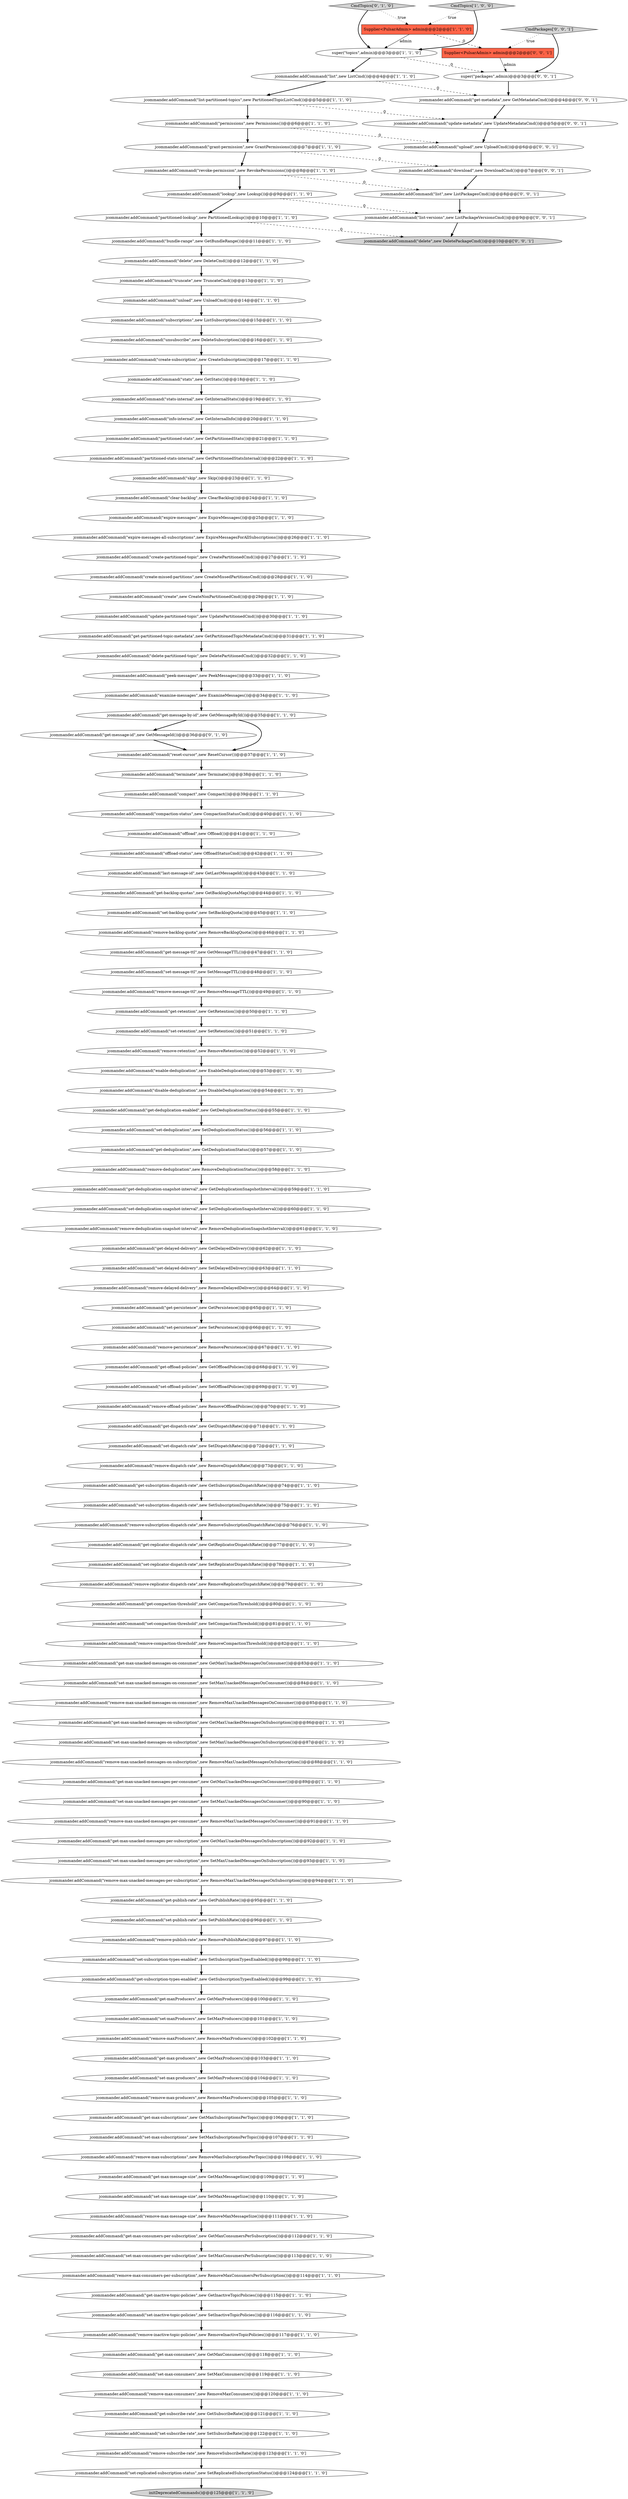 digraph {
69 [style = filled, label = "jcommander.addCommand(\"set-offload-policies\",new SetOffloadPolicies())@@@69@@@['1', '1', '0']", fillcolor = white, shape = ellipse image = "AAA0AAABBB1BBB"];
72 [style = filled, label = "jcommander.addCommand(\"get-backlog-quotas\",new GetBacklogQuotaMap())@@@44@@@['1', '1', '0']", fillcolor = white, shape = ellipse image = "AAA0AAABBB1BBB"];
3 [style = filled, label = "jcommander.addCommand(\"get-max-unacked-messages-per-consumer\",new GetMaxUnackedMessagesOnConsumer())@@@89@@@['1', '1', '0']", fillcolor = white, shape = ellipse image = "AAA0AAABBB1BBB"];
114 [style = filled, label = "jcommander.addCommand(\"remove-max-unacked-messages-per-subscription\",new RemoveMaxUnackedMessagesOnSubscription())@@@94@@@['1', '1', '0']", fillcolor = white, shape = ellipse image = "AAA0AAABBB1BBB"];
10 [style = filled, label = "jcommander.addCommand(\"set-max-unacked-messages-on-subscription\",new SetMaxUnackedMessagesOnSubscription())@@@87@@@['1', '1', '0']", fillcolor = white, shape = ellipse image = "AAA0AAABBB1BBB"];
20 [style = filled, label = "jcommander.addCommand(\"remove-max-unacked-messages-on-consumer\",new RemoveMaxUnackedMessagesOnConsumer())@@@85@@@['1', '1', '0']", fillcolor = white, shape = ellipse image = "AAA0AAABBB1BBB"];
105 [style = filled, label = "jcommander.addCommand(\"stats\",new GetStats())@@@18@@@['1', '1', '0']", fillcolor = white, shape = ellipse image = "AAA0AAABBB1BBB"];
29 [style = filled, label = "jcommander.addCommand(\"get-retention\",new GetRetention())@@@50@@@['1', '1', '0']", fillcolor = white, shape = ellipse image = "AAA0AAABBB1BBB"];
89 [style = filled, label = "jcommander.addCommand(\"set-dispatch-rate\",new SetDispatchRate())@@@72@@@['1', '1', '0']", fillcolor = white, shape = ellipse image = "AAA0AAABBB1BBB"];
5 [style = filled, label = "jcommander.addCommand(\"get-deduplication-snapshot-interval\",new GetDeduplicationSnapshotInterval())@@@59@@@['1', '1', '0']", fillcolor = white, shape = ellipse image = "AAA0AAABBB1BBB"];
12 [style = filled, label = "jcommander.addCommand(\"partitioned-stats-internal\",new GetPartitionedStatsInternal())@@@22@@@['1', '1', '0']", fillcolor = white, shape = ellipse image = "AAA0AAABBB1BBB"];
129 [style = filled, label = "jcommander.addCommand(\"list-versions\",new ListPackageVersionsCmd())@@@9@@@['0', '0', '1']", fillcolor = white, shape = ellipse image = "AAA0AAABBB3BBB"];
97 [style = filled, label = "jcommander.addCommand(\"remove-max-producers\",new RemoveMaxProducers())@@@105@@@['1', '1', '0']", fillcolor = white, shape = ellipse image = "AAA0AAABBB1BBB"];
116 [style = filled, label = "jcommander.addCommand(\"set-max-subscriptions\",new SetMaxSubscriptionsPerTopic())@@@107@@@['1', '1', '0']", fillcolor = white, shape = ellipse image = "AAA0AAABBB1BBB"];
80 [style = filled, label = "jcommander.addCommand(\"stats-internal\",new GetInternalStats())@@@19@@@['1', '1', '0']", fillcolor = white, shape = ellipse image = "AAA0AAABBB1BBB"];
51 [style = filled, label = "jcommander.addCommand(\"create-subscription\",new CreateSubscription())@@@17@@@['1', '1', '0']", fillcolor = white, shape = ellipse image = "AAA0AAABBB1BBB"];
124 [style = filled, label = "jcommander.addCommand(\"get-message-id\",new GetMessageId())@@@36@@@['0', '1', '0']", fillcolor = white, shape = ellipse image = "AAA1AAABBB2BBB"];
26 [style = filled, label = "jcommander.addCommand(\"info-internal\",new GetInternalInfo())@@@20@@@['1', '1', '0']", fillcolor = white, shape = ellipse image = "AAA0AAABBB1BBB"];
36 [style = filled, label = "jcommander.addCommand(\"set-message-ttl\",new SetMessageTTL())@@@48@@@['1', '1', '0']", fillcolor = white, shape = ellipse image = "AAA0AAABBB1BBB"];
42 [style = filled, label = "jcommander.addCommand(\"set-subscription-types-enabled\",new SetSubscriptionTypesEnabled())@@@98@@@['1', '1', '0']", fillcolor = white, shape = ellipse image = "AAA0AAABBB1BBB"];
123 [style = filled, label = "jcommander.addCommand(\"remove-deduplication-snapshot-interval\",new RemoveDeduplicationSnapshotInterval())@@@61@@@['1', '1', '0']", fillcolor = white, shape = ellipse image = "AAA0AAABBB1BBB"];
59 [style = filled, label = "jcommander.addCommand(\"last-message-id\",new GetLastMessageId())@@@43@@@['1', '1', '0']", fillcolor = white, shape = ellipse image = "AAA0AAABBB1BBB"];
39 [style = filled, label = "jcommander.addCommand(\"set-max-message-size\",new SetMaxMessageSize())@@@110@@@['1', '1', '0']", fillcolor = white, shape = ellipse image = "AAA0AAABBB1BBB"];
31 [style = filled, label = "jcommander.addCommand(\"offload\",new Offload())@@@41@@@['1', '1', '0']", fillcolor = white, shape = ellipse image = "AAA0AAABBB1BBB"];
83 [style = filled, label = "jcommander.addCommand(\"list-partitioned-topics\",new PartitionedTopicListCmd())@@@5@@@['1', '1', '0']", fillcolor = white, shape = ellipse image = "AAA0AAABBB1BBB"];
109 [style = filled, label = "jcommander.addCommand(\"set-max-producers\",new SetMaxProducers())@@@104@@@['1', '1', '0']", fillcolor = white, shape = ellipse image = "AAA0AAABBB1BBB"];
118 [style = filled, label = "jcommander.addCommand(\"remove-publish-rate\",new RemovePublishRate())@@@97@@@['1', '1', '0']", fillcolor = white, shape = ellipse image = "AAA0AAABBB1BBB"];
15 [style = filled, label = "jcommander.addCommand(\"remove-maxProducers\",new RemoveMaxProducers())@@@102@@@['1', '1', '0']", fillcolor = white, shape = ellipse image = "AAA0AAABBB1BBB"];
86 [style = filled, label = "jcommander.addCommand(\"partitioned-stats\",new GetPartitionedStats())@@@21@@@['1', '1', '0']", fillcolor = white, shape = ellipse image = "AAA0AAABBB1BBB"];
93 [style = filled, label = "jcommander.addCommand(\"get-replicator-dispatch-rate\",new GetReplicatorDispatchRate())@@@77@@@['1', '1', '0']", fillcolor = white, shape = ellipse image = "AAA0AAABBB1BBB"];
77 [style = filled, label = "jcommander.addCommand(\"grant-permission\",new GrantPermissions())@@@7@@@['1', '1', '0']", fillcolor = white, shape = ellipse image = "AAA0AAABBB1BBB"];
81 [style = filled, label = "jcommander.addCommand(\"update-partitioned-topic\",new UpdatePartitionedCmd())@@@30@@@['1', '1', '0']", fillcolor = white, shape = ellipse image = "AAA0AAABBB1BBB"];
102 [style = filled, label = "jcommander.addCommand(\"set-max-unacked-messages-per-subscription\",new SetMaxUnackedMessagesOnSubscription())@@@93@@@['1', '1', '0']", fillcolor = white, shape = ellipse image = "AAA0AAABBB1BBB"];
119 [style = filled, label = "jcommander.addCommand(\"get-subscribe-rate\",new GetSubscribeRate())@@@121@@@['1', '1', '0']", fillcolor = white, shape = ellipse image = "AAA0AAABBB1BBB"];
75 [style = filled, label = "jcommander.addCommand(\"compact\",new Compact())@@@39@@@['1', '1', '0']", fillcolor = white, shape = ellipse image = "AAA0AAABBB1BBB"];
94 [style = filled, label = "jcommander.addCommand(\"examine-messages\",new ExamineMessages())@@@34@@@['1', '1', '0']", fillcolor = white, shape = ellipse image = "AAA0AAABBB1BBB"];
23 [style = filled, label = "jcommander.addCommand(\"remove-max-unacked-messages-on-subscription\",new RemoveMaxUnackedMessagesOnSubscription())@@@88@@@['1', '1', '0']", fillcolor = white, shape = ellipse image = "AAA0AAABBB1BBB"];
38 [style = filled, label = "jcommander.addCommand(\"skip\",new Skip())@@@23@@@['1', '1', '0']", fillcolor = white, shape = ellipse image = "AAA0AAABBB1BBB"];
133 [style = filled, label = "super(\"packages\",admin)@@@3@@@['0', '0', '1']", fillcolor = white, shape = ellipse image = "AAA0AAABBB3BBB"];
28 [style = filled, label = "jcommander.addCommand(\"remove-backlog-quota\",new RemoveBacklogQuota())@@@46@@@['1', '1', '0']", fillcolor = white, shape = ellipse image = "AAA0AAABBB1BBB"];
2 [style = filled, label = "jcommander.addCommand(\"get-message-by-id\",new GetMessageById())@@@35@@@['1', '1', '0']", fillcolor = white, shape = ellipse image = "AAA0AAABBB1BBB"];
57 [style = filled, label = "jcommander.addCommand(\"get-compaction-threshold\",new GetCompactionThreshold())@@@80@@@['1', '1', '0']", fillcolor = white, shape = ellipse image = "AAA0AAABBB1BBB"];
47 [style = filled, label = "jcommander.addCommand(\"set-replicated-subscription-status\",new SetReplicatedSubscriptionStatus())@@@124@@@['1', '1', '0']", fillcolor = white, shape = ellipse image = "AAA0AAABBB1BBB"];
111 [style = filled, label = "jcommander.addCommand(\"clear-backlog\",new ClearBacklog())@@@24@@@['1', '1', '0']", fillcolor = white, shape = ellipse image = "AAA0AAABBB1BBB"];
110 [style = filled, label = "jcommander.addCommand(\"truncate\",new TruncateCmd())@@@13@@@['1', '1', '0']", fillcolor = white, shape = ellipse image = "AAA0AAABBB1BBB"];
49 [style = filled, label = "jcommander.addCommand(\"set-backlog-quota\",new SetBacklogQuota())@@@45@@@['1', '1', '0']", fillcolor = white, shape = ellipse image = "AAA0AAABBB1BBB"];
104 [style = filled, label = "jcommander.addCommand(\"get-offload-policies\",new GetOffloadPolicies())@@@68@@@['1', '1', '0']", fillcolor = white, shape = ellipse image = "AAA0AAABBB1BBB"];
68 [style = filled, label = "jcommander.addCommand(\"lookup\",new Lookup())@@@9@@@['1', '1', '0']", fillcolor = white, shape = ellipse image = "AAA0AAABBB1BBB"];
100 [style = filled, label = "jcommander.addCommand(\"create-missed-partitions\",new CreateMissedPartitionsCmd())@@@28@@@['1', '1', '0']", fillcolor = white, shape = ellipse image = "AAA0AAABBB1BBB"];
73 [style = filled, label = "jcommander.addCommand(\"remove-max-message-size\",new RemoveMaxMessageSize())@@@111@@@['1', '1', '0']", fillcolor = white, shape = ellipse image = "AAA0AAABBB1BBB"];
46 [style = filled, label = "jcommander.addCommand(\"disable-deduplication\",new DisableDeduplication())@@@54@@@['1', '1', '0']", fillcolor = white, shape = ellipse image = "AAA0AAABBB1BBB"];
78 [style = filled, label = "jcommander.addCommand(\"get-max-producers\",new GetMaxProducers())@@@103@@@['1', '1', '0']", fillcolor = white, shape = ellipse image = "AAA0AAABBB1BBB"];
25 [style = filled, label = "jcommander.addCommand(\"set-inactive-topic-policies\",new SetInactiveTopicPolicies())@@@116@@@['1', '1', '0']", fillcolor = white, shape = ellipse image = "AAA0AAABBB1BBB"];
71 [style = filled, label = "jcommander.addCommand(\"compaction-status\",new CompactionStatusCmd())@@@40@@@['1', '1', '0']", fillcolor = white, shape = ellipse image = "AAA0AAABBB1BBB"];
6 [style = filled, label = "jcommander.addCommand(\"remove-max-consumers-per-subscription\",new RemoveMaxConsumersPerSubscription())@@@114@@@['1', '1', '0']", fillcolor = white, shape = ellipse image = "AAA0AAABBB1BBB"];
9 [style = filled, label = "jcommander.addCommand(\"remove-subscribe-rate\",new RemoveSubscribeRate())@@@123@@@['1', '1', '0']", fillcolor = white, shape = ellipse image = "AAA0AAABBB1BBB"];
125 [style = filled, label = "CmdTopics['0', '1', '0']", fillcolor = lightgray, shape = diamond image = "AAA0AAABBB2BBB"];
1 [style = filled, label = "jcommander.addCommand(\"set-deduplication\",new SetDeduplicationStatus())@@@56@@@['1', '1', '0']", fillcolor = white, shape = ellipse image = "AAA0AAABBB1BBB"];
32 [style = filled, label = "jcommander.addCommand(\"get-dispatch-rate\",new GetDispatchRate())@@@71@@@['1', '1', '0']", fillcolor = white, shape = ellipse image = "AAA0AAABBB1BBB"];
127 [style = filled, label = "Supplier<PulsarAdmin> admin@@@2@@@['0', '0', '1']", fillcolor = tomato, shape = box image = "AAA0AAABBB3BBB"];
54 [style = filled, label = "jcommander.addCommand(\"get-max-subscriptions\",new GetMaxSubscriptionsPerTopic())@@@106@@@['1', '1', '0']", fillcolor = white, shape = ellipse image = "AAA0AAABBB1BBB"];
131 [style = filled, label = "jcommander.addCommand(\"list\",new ListPackagesCmd())@@@8@@@['0', '0', '1']", fillcolor = white, shape = ellipse image = "AAA0AAABBB3BBB"];
19 [style = filled, label = "jcommander.addCommand(\"set-replicator-dispatch-rate\",new SetReplicatorDispatchRate())@@@78@@@['1', '1', '0']", fillcolor = white, shape = ellipse image = "AAA0AAABBB1BBB"];
27 [style = filled, label = "jcommander.addCommand(\"remove-replicator-dispatch-rate\",new RemoveReplicatorDispatchRate())@@@79@@@['1', '1', '0']", fillcolor = white, shape = ellipse image = "AAA0AAABBB1BBB"];
24 [style = filled, label = "jcommander.addCommand(\"reset-cursor\",new ResetCursor())@@@37@@@['1', '1', '0']", fillcolor = white, shape = ellipse image = "AAA0AAABBB1BBB"];
45 [style = filled, label = "jcommander.addCommand(\"get-max-unacked-messages-per-subscription\",new GetMaxUnackedMessagesOnSubscription())@@@92@@@['1', '1', '0']", fillcolor = white, shape = ellipse image = "AAA0AAABBB1BBB"];
35 [style = filled, label = "jcommander.addCommand(\"get-delayed-delivery\",new GetDelayedDelivery())@@@62@@@['1', '1', '0']", fillcolor = white, shape = ellipse image = "AAA0AAABBB1BBB"];
62 [style = filled, label = "CmdTopics['1', '0', '0']", fillcolor = lightgray, shape = diamond image = "AAA0AAABBB1BBB"];
55 [style = filled, label = "jcommander.addCommand(\"get-deduplication-enabled\",new GetDeduplicationStatus())@@@55@@@['1', '1', '0']", fillcolor = white, shape = ellipse image = "AAA0AAABBB1BBB"];
40 [style = filled, label = "jcommander.addCommand(\"offload-status\",new OffloadStatusCmd())@@@42@@@['1', '1', '0']", fillcolor = white, shape = ellipse image = "AAA0AAABBB1BBB"];
96 [style = filled, label = "jcommander.addCommand(\"get-partitioned-topic-metadata\",new GetPartitionedTopicMetadataCmd())@@@31@@@['1', '1', '0']", fillcolor = white, shape = ellipse image = "AAA0AAABBB1BBB"];
103 [style = filled, label = "jcommander.addCommand(\"get-subscription-types-enabled\",new GetSubscriptionTypesEnabled())@@@99@@@['1', '1', '0']", fillcolor = white, shape = ellipse image = "AAA0AAABBB1BBB"];
99 [style = filled, label = "jcommander.addCommand(\"get-max-unacked-messages-on-subscription\",new GetMaxUnackedMessagesOnSubscription())@@@86@@@['1', '1', '0']", fillcolor = white, shape = ellipse image = "AAA0AAABBB1BBB"];
13 [style = filled, label = "jcommander.addCommand(\"expire-messages-all-subscriptions\",new ExpireMessagesForAllSubscriptions())@@@26@@@['1', '1', '0']", fillcolor = white, shape = ellipse image = "AAA0AAABBB1BBB"];
61 [style = filled, label = "initDeprecatedCommands()@@@125@@@['1', '1', '0']", fillcolor = lightgray, shape = ellipse image = "AAA0AAABBB1BBB"];
52 [style = filled, label = "jcommander.addCommand(\"remove-max-unacked-messages-per-consumer\",new RemoveMaxUnackedMessagesOnConsumer())@@@91@@@['1', '1', '0']", fillcolor = white, shape = ellipse image = "AAA0AAABBB1BBB"];
33 [style = filled, label = "jcommander.addCommand(\"delete-partitioned-topic\",new DeletePartitionedCmd())@@@32@@@['1', '1', '0']", fillcolor = white, shape = ellipse image = "AAA0AAABBB1BBB"];
66 [style = filled, label = "jcommander.addCommand(\"set-max-consumers-per-subscription\",new SetMaxConsumersPerSubscription())@@@113@@@['1', '1', '0']", fillcolor = white, shape = ellipse image = "AAA0AAABBB1BBB"];
21 [style = filled, label = "jcommander.addCommand(\"remove-inactive-topic-policies\",new RemoveInactiveTopicPolicies())@@@117@@@['1', '1', '0']", fillcolor = white, shape = ellipse image = "AAA0AAABBB1BBB"];
58 [style = filled, label = "jcommander.addCommand(\"get-max-message-size\",new GetMaxMessageSize())@@@109@@@['1', '1', '0']", fillcolor = white, shape = ellipse image = "AAA0AAABBB1BBB"];
122 [style = filled, label = "jcommander.addCommand(\"create-partitioned-topic\",new CreatePartitionedCmd())@@@27@@@['1', '1', '0']", fillcolor = white, shape = ellipse image = "AAA0AAABBB1BBB"];
60 [style = filled, label = "jcommander.addCommand(\"get-subscription-dispatch-rate\",new GetSubscriptionDispatchRate())@@@74@@@['1', '1', '0']", fillcolor = white, shape = ellipse image = "AAA0AAABBB1BBB"];
17 [style = filled, label = "jcommander.addCommand(\"set-max-consumers\",new SetMaxConsumers())@@@119@@@['1', '1', '0']", fillcolor = white, shape = ellipse image = "AAA0AAABBB1BBB"];
41 [style = filled, label = "jcommander.addCommand(\"peek-messages\",new PeekMessages())@@@33@@@['1', '1', '0']", fillcolor = white, shape = ellipse image = "AAA0AAABBB1BBB"];
70 [style = filled, label = "jcommander.addCommand(\"get-publish-rate\",new GetPublishRate())@@@95@@@['1', '1', '0']", fillcolor = white, shape = ellipse image = "AAA0AAABBB1BBB"];
16 [style = filled, label = "jcommander.addCommand(\"get-max-consumers\",new GetMaxConsumers())@@@118@@@['1', '1', '0']", fillcolor = white, shape = ellipse image = "AAA0AAABBB1BBB"];
90 [style = filled, label = "jcommander.addCommand(\"set-maxProducers\",new SetMaxProducers())@@@101@@@['1', '1', '0']", fillcolor = white, shape = ellipse image = "AAA0AAABBB1BBB"];
115 [style = filled, label = "jcommander.addCommand(\"unload\",new UnloadCmd())@@@14@@@['1', '1', '0']", fillcolor = white, shape = ellipse image = "AAA0AAABBB1BBB"];
98 [style = filled, label = "jcommander.addCommand(\"delete\",new DeleteCmd())@@@12@@@['1', '1', '0']", fillcolor = white, shape = ellipse image = "AAA0AAABBB1BBB"];
117 [style = filled, label = "jcommander.addCommand(\"remove-subscription-dispatch-rate\",new RemoveSubscriptionDispatchRate())@@@76@@@['1', '1', '0']", fillcolor = white, shape = ellipse image = "AAA0AAABBB1BBB"];
132 [style = filled, label = "jcommander.addCommand(\"get-metadata\",new GetMetadataCmd())@@@4@@@['0', '0', '1']", fillcolor = white, shape = ellipse image = "AAA0AAABBB3BBB"];
108 [style = filled, label = "Supplier<PulsarAdmin> admin@@@2@@@['1', '1', '0']", fillcolor = tomato, shape = box image = "AAA0AAABBB1BBB"];
79 [style = filled, label = "jcommander.addCommand(\"set-max-unacked-messages-on-consumer\",new SetMaxUnackedMessagesOnConsumer())@@@84@@@['1', '1', '0']", fillcolor = white, shape = ellipse image = "AAA0AAABBB1BBB"];
84 [style = filled, label = "jcommander.addCommand(\"remove-deduplication\",new RemoveDeduplicationStatus())@@@58@@@['1', '1', '0']", fillcolor = white, shape = ellipse image = "AAA0AAABBB1BBB"];
92 [style = filled, label = "jcommander.addCommand(\"set-publish-rate\",new SetPublishRate())@@@96@@@['1', '1', '0']", fillcolor = white, shape = ellipse image = "AAA0AAABBB1BBB"];
53 [style = filled, label = "jcommander.addCommand(\"get-max-consumers-per-subscription\",new GetMaxConsumersPerSubscription())@@@112@@@['1', '1', '0']", fillcolor = white, shape = ellipse image = "AAA0AAABBB1BBB"];
50 [style = filled, label = "jcommander.addCommand(\"remove-max-consumers\",new RemoveMaxConsumers())@@@120@@@['1', '1', '0']", fillcolor = white, shape = ellipse image = "AAA0AAABBB1BBB"];
130 [style = filled, label = "CmdPackages['0', '0', '1']", fillcolor = lightgray, shape = diamond image = "AAA0AAABBB3BBB"];
91 [style = filled, label = "jcommander.addCommand(\"set-deduplication-snapshot-interval\",new SetDeduplicationSnapshotInterval())@@@60@@@['1', '1', '0']", fillcolor = white, shape = ellipse image = "AAA0AAABBB1BBB"];
37 [style = filled, label = "jcommander.addCommand(\"bundle-range\",new GetBundleRange())@@@11@@@['1', '1', '0']", fillcolor = white, shape = ellipse image = "AAA0AAABBB1BBB"];
43 [style = filled, label = "jcommander.addCommand(\"expire-messages\",new ExpireMessages())@@@25@@@['1', '1', '0']", fillcolor = white, shape = ellipse image = "AAA0AAABBB1BBB"];
121 [style = filled, label = "jcommander.addCommand(\"set-subscription-dispatch-rate\",new SetSubscriptionDispatchRate())@@@75@@@['1', '1', '0']", fillcolor = white, shape = ellipse image = "AAA0AAABBB1BBB"];
101 [style = filled, label = "jcommander.addCommand(\"revoke-permission\",new RevokePermissions())@@@8@@@['1', '1', '0']", fillcolor = white, shape = ellipse image = "AAA0AAABBB1BBB"];
85 [style = filled, label = "jcommander.addCommand(\"set-compaction-threshold\",new SetCompactionThreshold())@@@81@@@['1', '1', '0']", fillcolor = white, shape = ellipse image = "AAA0AAABBB1BBB"];
113 [style = filled, label = "jcommander.addCommand(\"remove-dispatch-rate\",new RemoveDispatchRate())@@@73@@@['1', '1', '0']", fillcolor = white, shape = ellipse image = "AAA0AAABBB1BBB"];
56 [style = filled, label = "jcommander.addCommand(\"remove-offload-policies\",new RemoveOffloadPolicies())@@@70@@@['1', '1', '0']", fillcolor = white, shape = ellipse image = "AAA0AAABBB1BBB"];
48 [style = filled, label = "jcommander.addCommand(\"remove-persistence\",new RemovePersistence())@@@67@@@['1', '1', '0']", fillcolor = white, shape = ellipse image = "AAA0AAABBB1BBB"];
14 [style = filled, label = "jcommander.addCommand(\"remove-retention\",new RemoveRetention())@@@52@@@['1', '1', '0']", fillcolor = white, shape = ellipse image = "AAA0AAABBB1BBB"];
4 [style = filled, label = "super(\"topics\",admin)@@@3@@@['1', '1', '0']", fillcolor = white, shape = ellipse image = "AAA0AAABBB1BBB"];
22 [style = filled, label = "jcommander.addCommand(\"enable-deduplication\",new EnableDeduplication())@@@53@@@['1', '1', '0']", fillcolor = white, shape = ellipse image = "AAA0AAABBB1BBB"];
44 [style = filled, label = "jcommander.addCommand(\"terminate\",new Terminate())@@@38@@@['1', '1', '0']", fillcolor = white, shape = ellipse image = "AAA0AAABBB1BBB"];
67 [style = filled, label = "jcommander.addCommand(\"list\",new ListCmd())@@@4@@@['1', '1', '0']", fillcolor = white, shape = ellipse image = "AAA0AAABBB1BBB"];
18 [style = filled, label = "jcommander.addCommand(\"set-max-unacked-messages-per-consumer\",new SetMaxUnackedMessagesOnConsumer())@@@90@@@['1', '1', '0']", fillcolor = white, shape = ellipse image = "AAA0AAABBB1BBB"];
34 [style = filled, label = "jcommander.addCommand(\"create\",new CreateNonPartitionedCmd())@@@29@@@['1', '1', '0']", fillcolor = white, shape = ellipse image = "AAA0AAABBB1BBB"];
107 [style = filled, label = "jcommander.addCommand(\"set-retention\",new SetRetention())@@@51@@@['1', '1', '0']", fillcolor = white, shape = ellipse image = "AAA0AAABBB1BBB"];
135 [style = filled, label = "jcommander.addCommand(\"download\",new DownloadCmd())@@@7@@@['0', '0', '1']", fillcolor = white, shape = ellipse image = "AAA0AAABBB3BBB"];
95 [style = filled, label = "jcommander.addCommand(\"remove-delayed-delivery\",new RemoveDelayedDelivery())@@@64@@@['1', '1', '0']", fillcolor = white, shape = ellipse image = "AAA0AAABBB1BBB"];
88 [style = filled, label = "jcommander.addCommand(\"remove-max-subscriptions\",new RemoveMaxSubscriptionsPerTopic())@@@108@@@['1', '1', '0']", fillcolor = white, shape = ellipse image = "AAA0AAABBB1BBB"];
134 [style = filled, label = "jcommander.addCommand(\"upload\",new UploadCmd())@@@6@@@['0', '0', '1']", fillcolor = white, shape = ellipse image = "AAA0AAABBB3BBB"];
76 [style = filled, label = "jcommander.addCommand(\"get-max-unacked-messages-on-consumer\",new GetMaxUnackedMessagesOnConsumer())@@@83@@@['1', '1', '0']", fillcolor = white, shape = ellipse image = "AAA0AAABBB1BBB"];
82 [style = filled, label = "jcommander.addCommand(\"get-maxProducers\",new GetMaxProducers())@@@100@@@['1', '1', '0']", fillcolor = white, shape = ellipse image = "AAA0AAABBB1BBB"];
0 [style = filled, label = "jcommander.addCommand(\"get-inactive-topic-policies\",new GetInactiveTopicPolicies())@@@115@@@['1', '1', '0']", fillcolor = white, shape = ellipse image = "AAA0AAABBB1BBB"];
87 [style = filled, label = "jcommander.addCommand(\"get-persistence\",new GetPersistence())@@@65@@@['1', '1', '0']", fillcolor = white, shape = ellipse image = "AAA0AAABBB1BBB"];
63 [style = filled, label = "jcommander.addCommand(\"partitioned-lookup\",new PartitionedLookup())@@@10@@@['1', '1', '0']", fillcolor = white, shape = ellipse image = "AAA0AAABBB1BBB"];
30 [style = filled, label = "jcommander.addCommand(\"subscriptions\",new ListSubscriptions())@@@15@@@['1', '1', '0']", fillcolor = white, shape = ellipse image = "AAA0AAABBB1BBB"];
112 [style = filled, label = "jcommander.addCommand(\"get-message-ttl\",new GetMessageTTL())@@@47@@@['1', '1', '0']", fillcolor = white, shape = ellipse image = "AAA0AAABBB1BBB"];
74 [style = filled, label = "jcommander.addCommand(\"set-persistence\",new SetPersistence())@@@66@@@['1', '1', '0']", fillcolor = white, shape = ellipse image = "AAA0AAABBB1BBB"];
11 [style = filled, label = "jcommander.addCommand(\"set-subscribe-rate\",new SetSubscribeRate())@@@122@@@['1', '1', '0']", fillcolor = white, shape = ellipse image = "AAA0AAABBB1BBB"];
65 [style = filled, label = "jcommander.addCommand(\"remove-message-ttl\",new RemoveMessageTTL())@@@49@@@['1', '1', '0']", fillcolor = white, shape = ellipse image = "AAA0AAABBB1BBB"];
8 [style = filled, label = "jcommander.addCommand(\"permissions\",new Permissions())@@@6@@@['1', '1', '0']", fillcolor = white, shape = ellipse image = "AAA0AAABBB1BBB"];
7 [style = filled, label = "jcommander.addCommand(\"remove-compaction-threshold\",new RemoveCompactionThreshold())@@@82@@@['1', '1', '0']", fillcolor = white, shape = ellipse image = "AAA0AAABBB1BBB"];
106 [style = filled, label = "jcommander.addCommand(\"set-delayed-delivery\",new SetDelayedDelivery())@@@63@@@['1', '1', '0']", fillcolor = white, shape = ellipse image = "AAA0AAABBB1BBB"];
126 [style = filled, label = "jcommander.addCommand(\"update-metadata\",new UpdateMetadataCmd())@@@5@@@['0', '0', '1']", fillcolor = white, shape = ellipse image = "AAA0AAABBB3BBB"];
128 [style = filled, label = "jcommander.addCommand(\"delete\",new DeletePackageCmd())@@@10@@@['0', '0', '1']", fillcolor = lightgray, shape = ellipse image = "AAA0AAABBB3BBB"];
64 [style = filled, label = "jcommander.addCommand(\"get-deduplication\",new GetDeduplicationStatus())@@@57@@@['1', '1', '0']", fillcolor = white, shape = ellipse image = "AAA0AAABBB1BBB"];
120 [style = filled, label = "jcommander.addCommand(\"unsubscribe\",new DeleteSubscription())@@@16@@@['1', '1', '0']", fillcolor = white, shape = ellipse image = "AAA0AAABBB1BBB"];
101->68 [style = bold, label=""];
135->131 [style = bold, label=""];
75->71 [style = bold, label=""];
41->94 [style = bold, label=""];
37->98 [style = bold, label=""];
10->23 [style = bold, label=""];
34->81 [style = bold, label=""];
65->29 [style = bold, label=""];
17->50 [style = bold, label=""];
83->126 [style = dashed, label="0"];
84->5 [style = bold, label=""];
69->56 [style = bold, label=""];
52->45 [style = bold, label=""];
0->25 [style = bold, label=""];
8->77 [style = bold, label=""];
29->107 [style = bold, label=""];
58->39 [style = bold, label=""];
2->124 [style = bold, label=""];
19->27 [style = bold, label=""];
72->49 [style = bold, label=""];
55->1 [style = bold, label=""];
81->96 [style = bold, label=""];
118->42 [style = bold, label=""];
42->103 [style = bold, label=""];
134->135 [style = bold, label=""];
4->133 [style = dashed, label="0"];
36->65 [style = bold, label=""];
130->133 [style = bold, label=""];
49->28 [style = bold, label=""];
109->97 [style = bold, label=""];
70->92 [style = bold, label=""];
91->123 [style = bold, label=""];
87->74 [style = bold, label=""];
64->84 [style = bold, label=""];
125->4 [style = bold, label=""];
57->85 [style = bold, label=""];
4->67 [style = bold, label=""];
63->128 [style = dashed, label="0"];
62->4 [style = bold, label=""];
24->44 [style = bold, label=""];
67->132 [style = dashed, label="0"];
13->122 [style = bold, label=""];
46->55 [style = bold, label=""];
95->87 [style = bold, label=""];
129->128 [style = bold, label=""];
105->80 [style = bold, label=""];
89->113 [style = bold, label=""];
99->10 [style = bold, label=""];
62->108 [style = dotted, label="true"];
94->2 [style = bold, label=""];
3->18 [style = bold, label=""];
76->79 [style = bold, label=""];
40->59 [style = bold, label=""];
66->6 [style = bold, label=""];
108->127 [style = dashed, label="0"];
25->21 [style = bold, label=""];
124->24 [style = bold, label=""];
111->43 [style = bold, label=""];
125->108 [style = dotted, label="true"];
127->133 [style = solid, label="admin"];
54->116 [style = bold, label=""];
122->100 [style = bold, label=""];
77->101 [style = bold, label=""];
114->70 [style = bold, label=""];
77->135 [style = dashed, label="0"];
26->86 [style = bold, label=""];
20->99 [style = bold, label=""];
2->24 [style = bold, label=""];
117->93 [style = bold, label=""];
32->89 [style = bold, label=""];
83->8 [style = bold, label=""];
56->32 [style = bold, label=""];
39->73 [style = bold, label=""];
126->134 [style = bold, label=""];
78->109 [style = bold, label=""];
63->37 [style = bold, label=""];
14->22 [style = bold, label=""];
7->76 [style = bold, label=""];
85->7 [style = bold, label=""];
133->132 [style = bold, label=""];
5->91 [style = bold, label=""];
30->120 [style = bold, label=""];
68->129 [style = dashed, label="0"];
51->105 [style = bold, label=""];
79->20 [style = bold, label=""];
86->12 [style = bold, label=""];
21->16 [style = bold, label=""];
6->0 [style = bold, label=""];
108->4 [style = solid, label="admin"];
43->13 [style = bold, label=""];
104->69 [style = bold, label=""];
82->90 [style = bold, label=""];
33->41 [style = bold, label=""];
53->66 [style = bold, label=""];
71->31 [style = bold, label=""];
60->121 [style = bold, label=""];
44->75 [style = bold, label=""];
113->60 [style = bold, label=""];
15->78 [style = bold, label=""];
93->19 [style = bold, label=""];
100->34 [style = bold, label=""];
9->47 [style = bold, label=""];
107->14 [style = bold, label=""];
90->15 [style = bold, label=""];
59->72 [style = bold, label=""];
16->17 [style = bold, label=""];
48->104 [style = bold, label=""];
123->35 [style = bold, label=""];
18->52 [style = bold, label=""];
47->61 [style = bold, label=""];
132->126 [style = bold, label=""];
130->127 [style = dotted, label="true"];
102->114 [style = bold, label=""];
23->3 [style = bold, label=""];
38->111 [style = bold, label=""];
74->48 [style = bold, label=""];
27->57 [style = bold, label=""];
98->110 [style = bold, label=""];
31->40 [style = bold, label=""];
1->64 [style = bold, label=""];
35->106 [style = bold, label=""];
88->58 [style = bold, label=""];
11->9 [style = bold, label=""];
28->112 [style = bold, label=""];
50->119 [style = bold, label=""];
22->46 [style = bold, label=""];
131->129 [style = bold, label=""];
12->38 [style = bold, label=""];
45->102 [style = bold, label=""];
120->51 [style = bold, label=""];
80->26 [style = bold, label=""];
8->134 [style = dashed, label="0"];
68->63 [style = bold, label=""];
119->11 [style = bold, label=""];
110->115 [style = bold, label=""];
67->83 [style = bold, label=""];
115->30 [style = bold, label=""];
106->95 [style = bold, label=""];
116->88 [style = bold, label=""];
103->82 [style = bold, label=""];
101->131 [style = dashed, label="0"];
97->54 [style = bold, label=""];
96->33 [style = bold, label=""];
73->53 [style = bold, label=""];
112->36 [style = bold, label=""];
92->118 [style = bold, label=""];
121->117 [style = bold, label=""];
}
